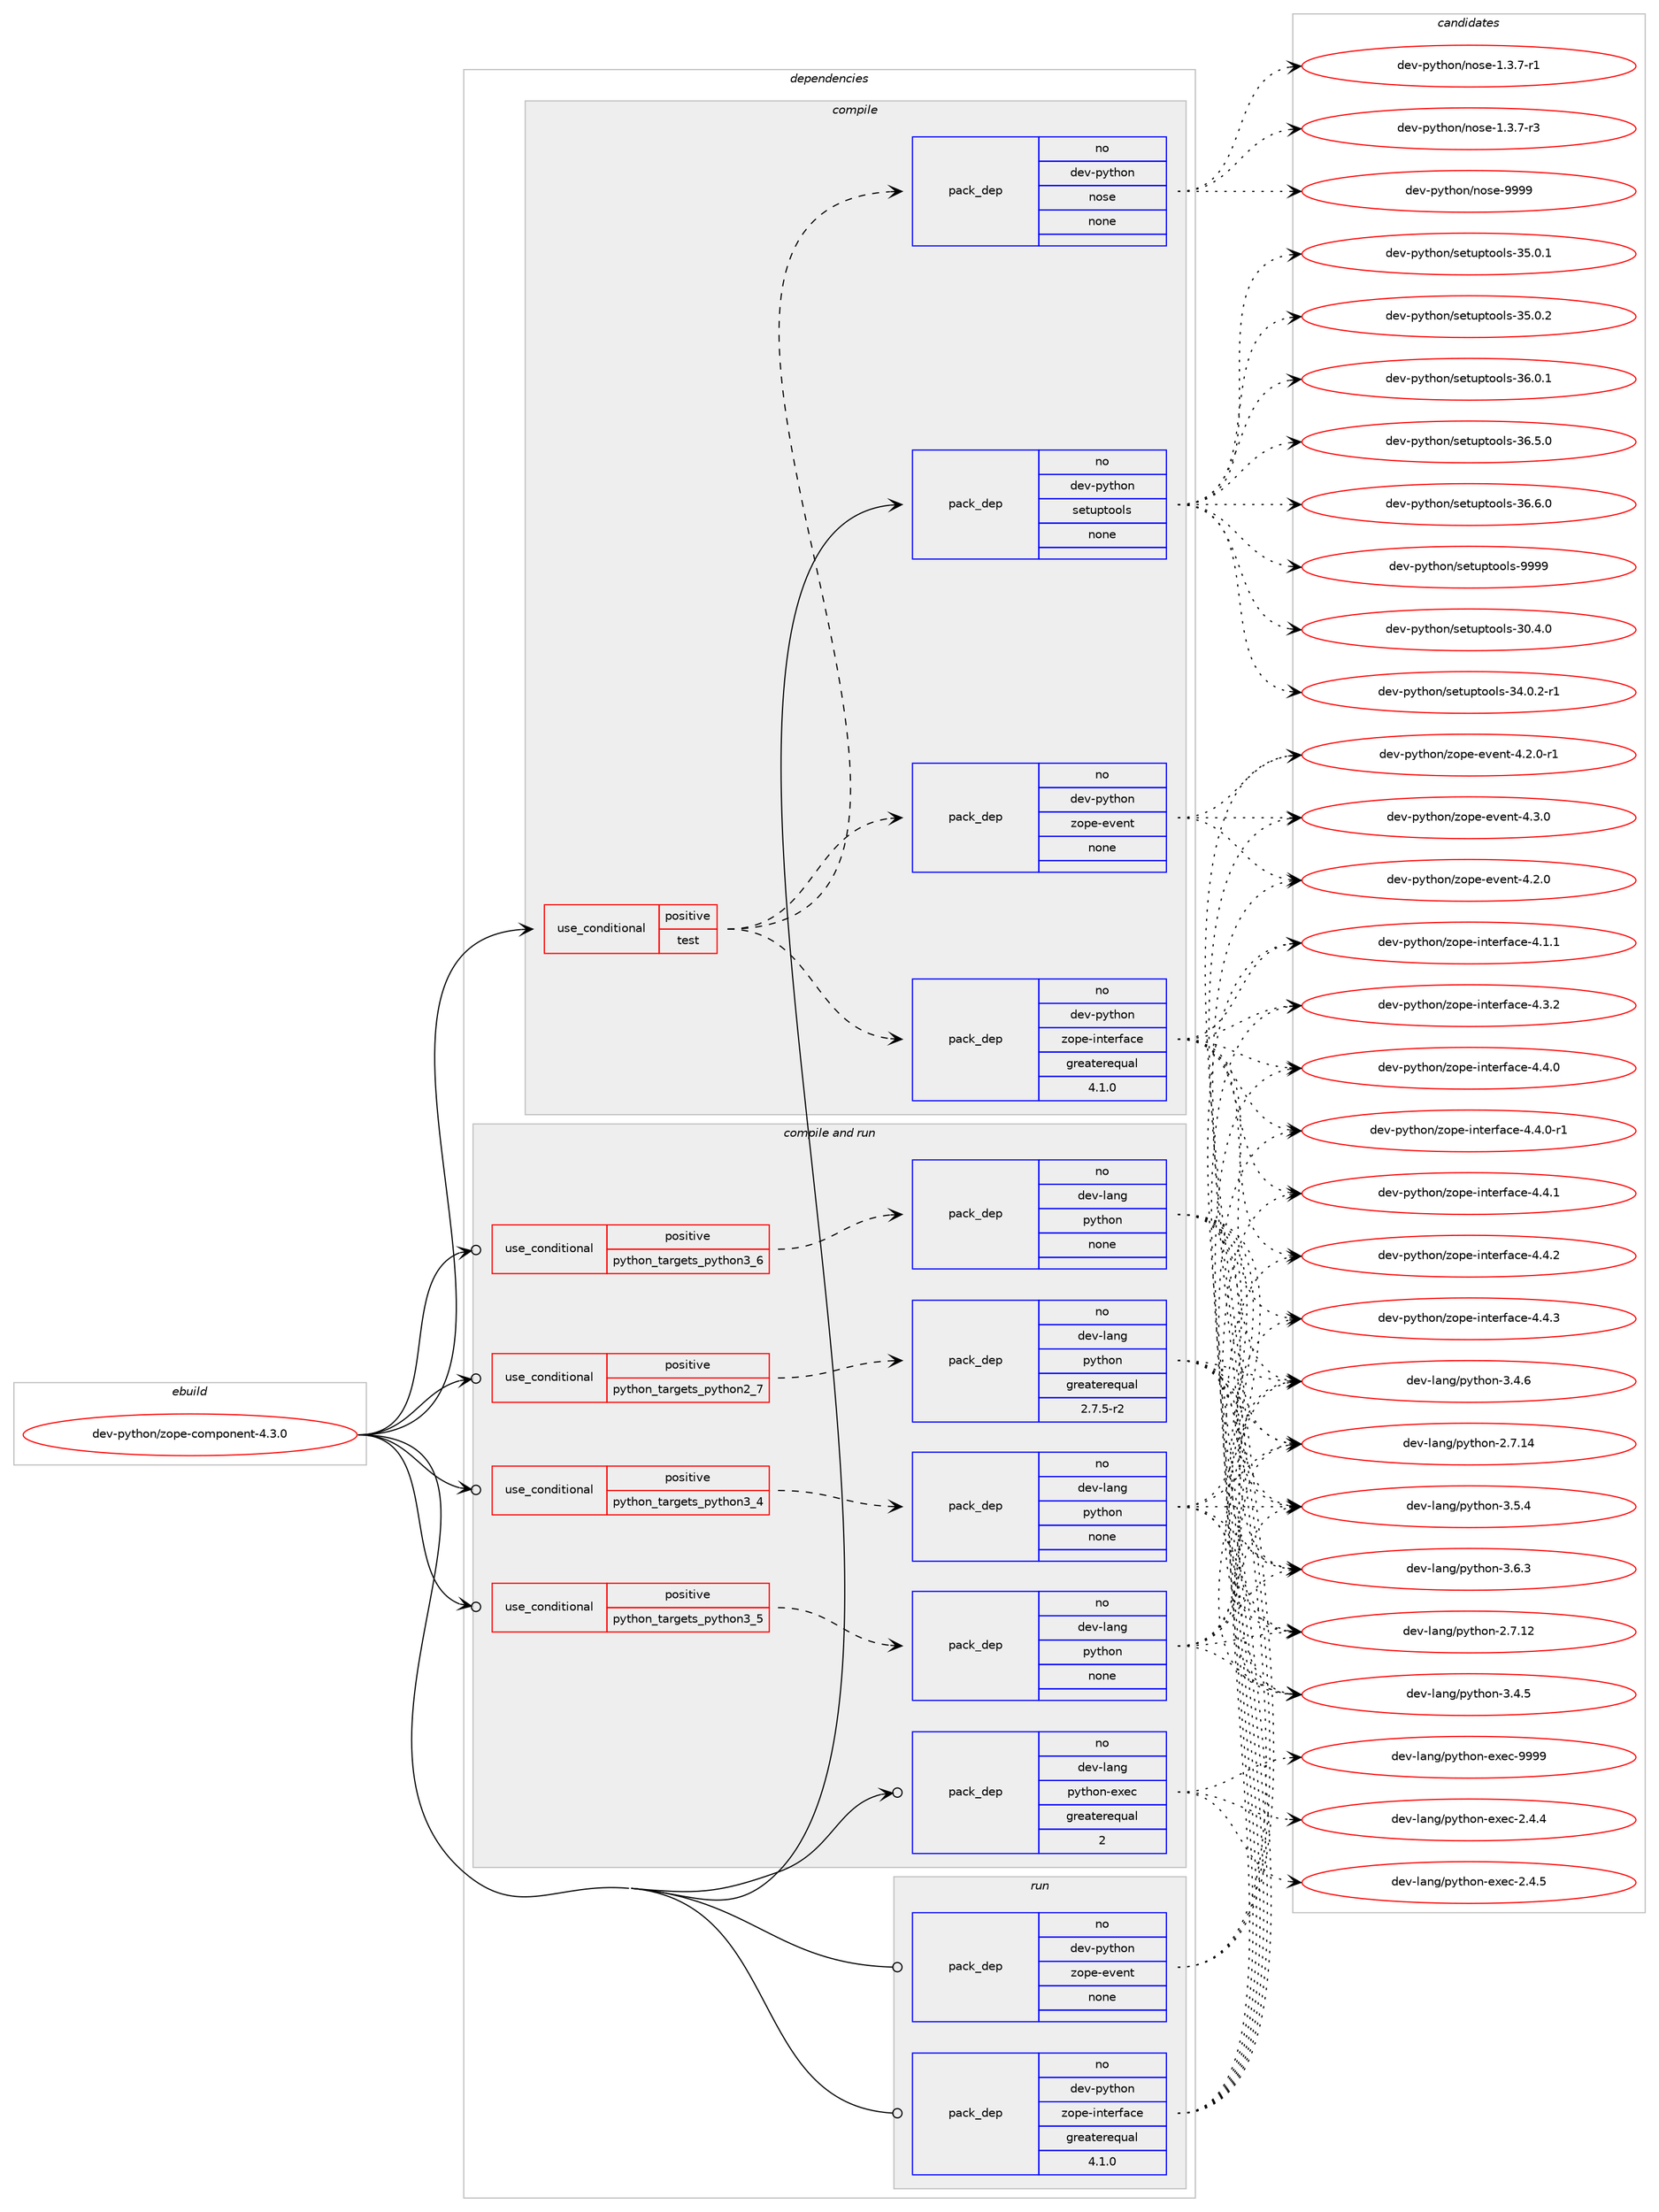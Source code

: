 digraph prolog {

# *************
# Graph options
# *************

newrank=true;
concentrate=true;
compound=true;
graph [rankdir=LR,fontname=Helvetica,fontsize=10,ranksep=1.5];#, ranksep=2.5, nodesep=0.2];
edge  [arrowhead=vee];
node  [fontname=Helvetica,fontsize=10];

# **********
# The ebuild
# **********

subgraph cluster_leftcol {
color=gray;
rank=same;
label=<<i>ebuild</i>>;
id [label="dev-python/zope-component-4.3.0", color=red, width=4, href="../dev-python/zope-component-4.3.0.svg"];
}

# ****************
# The dependencies
# ****************

subgraph cluster_midcol {
color=gray;
label=<<i>dependencies</i>>;
subgraph cluster_compile {
fillcolor="#eeeeee";
style=filled;
label=<<i>compile</i>>;
subgraph cond44095 {
dependency194796 [label=<<TABLE BORDER="0" CELLBORDER="1" CELLSPACING="0" CELLPADDING="4"><TR><TD ROWSPAN="3" CELLPADDING="10">use_conditional</TD></TR><TR><TD>positive</TD></TR><TR><TD>test</TD></TR></TABLE>>, shape=none, color=red];
subgraph pack146736 {
dependency194797 [label=<<TABLE BORDER="0" CELLBORDER="1" CELLSPACING="0" CELLPADDING="4" WIDTH="220"><TR><TD ROWSPAN="6" CELLPADDING="30">pack_dep</TD></TR><TR><TD WIDTH="110">no</TD></TR><TR><TD>dev-python</TD></TR><TR><TD>zope-event</TD></TR><TR><TD>none</TD></TR><TR><TD></TD></TR></TABLE>>, shape=none, color=blue];
}
dependency194796:e -> dependency194797:w [weight=20,style="dashed",arrowhead="vee"];
subgraph pack146737 {
dependency194798 [label=<<TABLE BORDER="0" CELLBORDER="1" CELLSPACING="0" CELLPADDING="4" WIDTH="220"><TR><TD ROWSPAN="6" CELLPADDING="30">pack_dep</TD></TR><TR><TD WIDTH="110">no</TD></TR><TR><TD>dev-python</TD></TR><TR><TD>zope-interface</TD></TR><TR><TD>greaterequal</TD></TR><TR><TD>4.1.0</TD></TR></TABLE>>, shape=none, color=blue];
}
dependency194796:e -> dependency194798:w [weight=20,style="dashed",arrowhead="vee"];
subgraph pack146738 {
dependency194799 [label=<<TABLE BORDER="0" CELLBORDER="1" CELLSPACING="0" CELLPADDING="4" WIDTH="220"><TR><TD ROWSPAN="6" CELLPADDING="30">pack_dep</TD></TR><TR><TD WIDTH="110">no</TD></TR><TR><TD>dev-python</TD></TR><TR><TD>nose</TD></TR><TR><TD>none</TD></TR><TR><TD></TD></TR></TABLE>>, shape=none, color=blue];
}
dependency194796:e -> dependency194799:w [weight=20,style="dashed",arrowhead="vee"];
}
id:e -> dependency194796:w [weight=20,style="solid",arrowhead="vee"];
subgraph pack146739 {
dependency194800 [label=<<TABLE BORDER="0" CELLBORDER="1" CELLSPACING="0" CELLPADDING="4" WIDTH="220"><TR><TD ROWSPAN="6" CELLPADDING="30">pack_dep</TD></TR><TR><TD WIDTH="110">no</TD></TR><TR><TD>dev-python</TD></TR><TR><TD>setuptools</TD></TR><TR><TD>none</TD></TR><TR><TD></TD></TR></TABLE>>, shape=none, color=blue];
}
id:e -> dependency194800:w [weight=20,style="solid",arrowhead="vee"];
}
subgraph cluster_compileandrun {
fillcolor="#eeeeee";
style=filled;
label=<<i>compile and run</i>>;
subgraph cond44096 {
dependency194801 [label=<<TABLE BORDER="0" CELLBORDER="1" CELLSPACING="0" CELLPADDING="4"><TR><TD ROWSPAN="3" CELLPADDING="10">use_conditional</TD></TR><TR><TD>positive</TD></TR><TR><TD>python_targets_python2_7</TD></TR></TABLE>>, shape=none, color=red];
subgraph pack146740 {
dependency194802 [label=<<TABLE BORDER="0" CELLBORDER="1" CELLSPACING="0" CELLPADDING="4" WIDTH="220"><TR><TD ROWSPAN="6" CELLPADDING="30">pack_dep</TD></TR><TR><TD WIDTH="110">no</TD></TR><TR><TD>dev-lang</TD></TR><TR><TD>python</TD></TR><TR><TD>greaterequal</TD></TR><TR><TD>2.7.5-r2</TD></TR></TABLE>>, shape=none, color=blue];
}
dependency194801:e -> dependency194802:w [weight=20,style="dashed",arrowhead="vee"];
}
id:e -> dependency194801:w [weight=20,style="solid",arrowhead="odotvee"];
subgraph cond44097 {
dependency194803 [label=<<TABLE BORDER="0" CELLBORDER="1" CELLSPACING="0" CELLPADDING="4"><TR><TD ROWSPAN="3" CELLPADDING="10">use_conditional</TD></TR><TR><TD>positive</TD></TR><TR><TD>python_targets_python3_4</TD></TR></TABLE>>, shape=none, color=red];
subgraph pack146741 {
dependency194804 [label=<<TABLE BORDER="0" CELLBORDER="1" CELLSPACING="0" CELLPADDING="4" WIDTH="220"><TR><TD ROWSPAN="6" CELLPADDING="30">pack_dep</TD></TR><TR><TD WIDTH="110">no</TD></TR><TR><TD>dev-lang</TD></TR><TR><TD>python</TD></TR><TR><TD>none</TD></TR><TR><TD></TD></TR></TABLE>>, shape=none, color=blue];
}
dependency194803:e -> dependency194804:w [weight=20,style="dashed",arrowhead="vee"];
}
id:e -> dependency194803:w [weight=20,style="solid",arrowhead="odotvee"];
subgraph cond44098 {
dependency194805 [label=<<TABLE BORDER="0" CELLBORDER="1" CELLSPACING="0" CELLPADDING="4"><TR><TD ROWSPAN="3" CELLPADDING="10">use_conditional</TD></TR><TR><TD>positive</TD></TR><TR><TD>python_targets_python3_5</TD></TR></TABLE>>, shape=none, color=red];
subgraph pack146742 {
dependency194806 [label=<<TABLE BORDER="0" CELLBORDER="1" CELLSPACING="0" CELLPADDING="4" WIDTH="220"><TR><TD ROWSPAN="6" CELLPADDING="30">pack_dep</TD></TR><TR><TD WIDTH="110">no</TD></TR><TR><TD>dev-lang</TD></TR><TR><TD>python</TD></TR><TR><TD>none</TD></TR><TR><TD></TD></TR></TABLE>>, shape=none, color=blue];
}
dependency194805:e -> dependency194806:w [weight=20,style="dashed",arrowhead="vee"];
}
id:e -> dependency194805:w [weight=20,style="solid",arrowhead="odotvee"];
subgraph cond44099 {
dependency194807 [label=<<TABLE BORDER="0" CELLBORDER="1" CELLSPACING="0" CELLPADDING="4"><TR><TD ROWSPAN="3" CELLPADDING="10">use_conditional</TD></TR><TR><TD>positive</TD></TR><TR><TD>python_targets_python3_6</TD></TR></TABLE>>, shape=none, color=red];
subgraph pack146743 {
dependency194808 [label=<<TABLE BORDER="0" CELLBORDER="1" CELLSPACING="0" CELLPADDING="4" WIDTH="220"><TR><TD ROWSPAN="6" CELLPADDING="30">pack_dep</TD></TR><TR><TD WIDTH="110">no</TD></TR><TR><TD>dev-lang</TD></TR><TR><TD>python</TD></TR><TR><TD>none</TD></TR><TR><TD></TD></TR></TABLE>>, shape=none, color=blue];
}
dependency194807:e -> dependency194808:w [weight=20,style="dashed",arrowhead="vee"];
}
id:e -> dependency194807:w [weight=20,style="solid",arrowhead="odotvee"];
subgraph pack146744 {
dependency194809 [label=<<TABLE BORDER="0" CELLBORDER="1" CELLSPACING="0" CELLPADDING="4" WIDTH="220"><TR><TD ROWSPAN="6" CELLPADDING="30">pack_dep</TD></TR><TR><TD WIDTH="110">no</TD></TR><TR><TD>dev-lang</TD></TR><TR><TD>python-exec</TD></TR><TR><TD>greaterequal</TD></TR><TR><TD>2</TD></TR></TABLE>>, shape=none, color=blue];
}
id:e -> dependency194809:w [weight=20,style="solid",arrowhead="odotvee"];
}
subgraph cluster_run {
fillcolor="#eeeeee";
style=filled;
label=<<i>run</i>>;
subgraph pack146745 {
dependency194810 [label=<<TABLE BORDER="0" CELLBORDER="1" CELLSPACING="0" CELLPADDING="4" WIDTH="220"><TR><TD ROWSPAN="6" CELLPADDING="30">pack_dep</TD></TR><TR><TD WIDTH="110">no</TD></TR><TR><TD>dev-python</TD></TR><TR><TD>zope-event</TD></TR><TR><TD>none</TD></TR><TR><TD></TD></TR></TABLE>>, shape=none, color=blue];
}
id:e -> dependency194810:w [weight=20,style="solid",arrowhead="odot"];
subgraph pack146746 {
dependency194811 [label=<<TABLE BORDER="0" CELLBORDER="1" CELLSPACING="0" CELLPADDING="4" WIDTH="220"><TR><TD ROWSPAN="6" CELLPADDING="30">pack_dep</TD></TR><TR><TD WIDTH="110">no</TD></TR><TR><TD>dev-python</TD></TR><TR><TD>zope-interface</TD></TR><TR><TD>greaterequal</TD></TR><TR><TD>4.1.0</TD></TR></TABLE>>, shape=none, color=blue];
}
id:e -> dependency194811:w [weight=20,style="solid",arrowhead="odot"];
}
}

# **************
# The candidates
# **************

subgraph cluster_choices {
rank=same;
color=gray;
label=<<i>candidates</i>>;

subgraph choice146736 {
color=black;
nodesep=1;
choice100101118451121211161041111104712211111210145101118101110116455246504648 [label="dev-python/zope-event-4.2.0", color=red, width=4,href="../dev-python/zope-event-4.2.0.svg"];
choice1001011184511212111610411111047122111112101451011181011101164552465046484511449 [label="dev-python/zope-event-4.2.0-r1", color=red, width=4,href="../dev-python/zope-event-4.2.0-r1.svg"];
choice100101118451121211161041111104712211111210145101118101110116455246514648 [label="dev-python/zope-event-4.3.0", color=red, width=4,href="../dev-python/zope-event-4.3.0.svg"];
dependency194797:e -> choice100101118451121211161041111104712211111210145101118101110116455246504648:w [style=dotted,weight="100"];
dependency194797:e -> choice1001011184511212111610411111047122111112101451011181011101164552465046484511449:w [style=dotted,weight="100"];
dependency194797:e -> choice100101118451121211161041111104712211111210145101118101110116455246514648:w [style=dotted,weight="100"];
}
subgraph choice146737 {
color=black;
nodesep=1;
choice1001011184511212111610411111047122111112101451051101161011141029799101455246494649 [label="dev-python/zope-interface-4.1.1", color=red, width=4,href="../dev-python/zope-interface-4.1.1.svg"];
choice1001011184511212111610411111047122111112101451051101161011141029799101455246514650 [label="dev-python/zope-interface-4.3.2", color=red, width=4,href="../dev-python/zope-interface-4.3.2.svg"];
choice1001011184511212111610411111047122111112101451051101161011141029799101455246524648 [label="dev-python/zope-interface-4.4.0", color=red, width=4,href="../dev-python/zope-interface-4.4.0.svg"];
choice10010111845112121116104111110471221111121014510511011610111410297991014552465246484511449 [label="dev-python/zope-interface-4.4.0-r1", color=red, width=4,href="../dev-python/zope-interface-4.4.0-r1.svg"];
choice1001011184511212111610411111047122111112101451051101161011141029799101455246524649 [label="dev-python/zope-interface-4.4.1", color=red, width=4,href="../dev-python/zope-interface-4.4.1.svg"];
choice1001011184511212111610411111047122111112101451051101161011141029799101455246524650 [label="dev-python/zope-interface-4.4.2", color=red, width=4,href="../dev-python/zope-interface-4.4.2.svg"];
choice1001011184511212111610411111047122111112101451051101161011141029799101455246524651 [label="dev-python/zope-interface-4.4.3", color=red, width=4,href="../dev-python/zope-interface-4.4.3.svg"];
dependency194798:e -> choice1001011184511212111610411111047122111112101451051101161011141029799101455246494649:w [style=dotted,weight="100"];
dependency194798:e -> choice1001011184511212111610411111047122111112101451051101161011141029799101455246514650:w [style=dotted,weight="100"];
dependency194798:e -> choice1001011184511212111610411111047122111112101451051101161011141029799101455246524648:w [style=dotted,weight="100"];
dependency194798:e -> choice10010111845112121116104111110471221111121014510511011610111410297991014552465246484511449:w [style=dotted,weight="100"];
dependency194798:e -> choice1001011184511212111610411111047122111112101451051101161011141029799101455246524649:w [style=dotted,weight="100"];
dependency194798:e -> choice1001011184511212111610411111047122111112101451051101161011141029799101455246524650:w [style=dotted,weight="100"];
dependency194798:e -> choice1001011184511212111610411111047122111112101451051101161011141029799101455246524651:w [style=dotted,weight="100"];
}
subgraph choice146738 {
color=black;
nodesep=1;
choice10010111845112121116104111110471101111151014549465146554511449 [label="dev-python/nose-1.3.7-r1", color=red, width=4,href="../dev-python/nose-1.3.7-r1.svg"];
choice10010111845112121116104111110471101111151014549465146554511451 [label="dev-python/nose-1.3.7-r3", color=red, width=4,href="../dev-python/nose-1.3.7-r3.svg"];
choice10010111845112121116104111110471101111151014557575757 [label="dev-python/nose-9999", color=red, width=4,href="../dev-python/nose-9999.svg"];
dependency194799:e -> choice10010111845112121116104111110471101111151014549465146554511449:w [style=dotted,weight="100"];
dependency194799:e -> choice10010111845112121116104111110471101111151014549465146554511451:w [style=dotted,weight="100"];
dependency194799:e -> choice10010111845112121116104111110471101111151014557575757:w [style=dotted,weight="100"];
}
subgraph choice146739 {
color=black;
nodesep=1;
choice100101118451121211161041111104711510111611711211611111110811545514846524648 [label="dev-python/setuptools-30.4.0", color=red, width=4,href="../dev-python/setuptools-30.4.0.svg"];
choice1001011184511212111610411111047115101116117112116111111108115455152464846504511449 [label="dev-python/setuptools-34.0.2-r1", color=red, width=4,href="../dev-python/setuptools-34.0.2-r1.svg"];
choice100101118451121211161041111104711510111611711211611111110811545515346484649 [label="dev-python/setuptools-35.0.1", color=red, width=4,href="../dev-python/setuptools-35.0.1.svg"];
choice100101118451121211161041111104711510111611711211611111110811545515346484650 [label="dev-python/setuptools-35.0.2", color=red, width=4,href="../dev-python/setuptools-35.0.2.svg"];
choice100101118451121211161041111104711510111611711211611111110811545515446484649 [label="dev-python/setuptools-36.0.1", color=red, width=4,href="../dev-python/setuptools-36.0.1.svg"];
choice100101118451121211161041111104711510111611711211611111110811545515446534648 [label="dev-python/setuptools-36.5.0", color=red, width=4,href="../dev-python/setuptools-36.5.0.svg"];
choice100101118451121211161041111104711510111611711211611111110811545515446544648 [label="dev-python/setuptools-36.6.0", color=red, width=4,href="../dev-python/setuptools-36.6.0.svg"];
choice10010111845112121116104111110471151011161171121161111111081154557575757 [label="dev-python/setuptools-9999", color=red, width=4,href="../dev-python/setuptools-9999.svg"];
dependency194800:e -> choice100101118451121211161041111104711510111611711211611111110811545514846524648:w [style=dotted,weight="100"];
dependency194800:e -> choice1001011184511212111610411111047115101116117112116111111108115455152464846504511449:w [style=dotted,weight="100"];
dependency194800:e -> choice100101118451121211161041111104711510111611711211611111110811545515346484649:w [style=dotted,weight="100"];
dependency194800:e -> choice100101118451121211161041111104711510111611711211611111110811545515346484650:w [style=dotted,weight="100"];
dependency194800:e -> choice100101118451121211161041111104711510111611711211611111110811545515446484649:w [style=dotted,weight="100"];
dependency194800:e -> choice100101118451121211161041111104711510111611711211611111110811545515446534648:w [style=dotted,weight="100"];
dependency194800:e -> choice100101118451121211161041111104711510111611711211611111110811545515446544648:w [style=dotted,weight="100"];
dependency194800:e -> choice10010111845112121116104111110471151011161171121161111111081154557575757:w [style=dotted,weight="100"];
}
subgraph choice146740 {
color=black;
nodesep=1;
choice10010111845108971101034711212111610411111045504655464950 [label="dev-lang/python-2.7.12", color=red, width=4,href="../dev-lang/python-2.7.12.svg"];
choice10010111845108971101034711212111610411111045504655464952 [label="dev-lang/python-2.7.14", color=red, width=4,href="../dev-lang/python-2.7.14.svg"];
choice100101118451089711010347112121116104111110455146524653 [label="dev-lang/python-3.4.5", color=red, width=4,href="../dev-lang/python-3.4.5.svg"];
choice100101118451089711010347112121116104111110455146524654 [label="dev-lang/python-3.4.6", color=red, width=4,href="../dev-lang/python-3.4.6.svg"];
choice100101118451089711010347112121116104111110455146534652 [label="dev-lang/python-3.5.4", color=red, width=4,href="../dev-lang/python-3.5.4.svg"];
choice100101118451089711010347112121116104111110455146544651 [label="dev-lang/python-3.6.3", color=red, width=4,href="../dev-lang/python-3.6.3.svg"];
dependency194802:e -> choice10010111845108971101034711212111610411111045504655464950:w [style=dotted,weight="100"];
dependency194802:e -> choice10010111845108971101034711212111610411111045504655464952:w [style=dotted,weight="100"];
dependency194802:e -> choice100101118451089711010347112121116104111110455146524653:w [style=dotted,weight="100"];
dependency194802:e -> choice100101118451089711010347112121116104111110455146524654:w [style=dotted,weight="100"];
dependency194802:e -> choice100101118451089711010347112121116104111110455146534652:w [style=dotted,weight="100"];
dependency194802:e -> choice100101118451089711010347112121116104111110455146544651:w [style=dotted,weight="100"];
}
subgraph choice146741 {
color=black;
nodesep=1;
choice10010111845108971101034711212111610411111045504655464950 [label="dev-lang/python-2.7.12", color=red, width=4,href="../dev-lang/python-2.7.12.svg"];
choice10010111845108971101034711212111610411111045504655464952 [label="dev-lang/python-2.7.14", color=red, width=4,href="../dev-lang/python-2.7.14.svg"];
choice100101118451089711010347112121116104111110455146524653 [label="dev-lang/python-3.4.5", color=red, width=4,href="../dev-lang/python-3.4.5.svg"];
choice100101118451089711010347112121116104111110455146524654 [label="dev-lang/python-3.4.6", color=red, width=4,href="../dev-lang/python-3.4.6.svg"];
choice100101118451089711010347112121116104111110455146534652 [label="dev-lang/python-3.5.4", color=red, width=4,href="../dev-lang/python-3.5.4.svg"];
choice100101118451089711010347112121116104111110455146544651 [label="dev-lang/python-3.6.3", color=red, width=4,href="../dev-lang/python-3.6.3.svg"];
dependency194804:e -> choice10010111845108971101034711212111610411111045504655464950:w [style=dotted,weight="100"];
dependency194804:e -> choice10010111845108971101034711212111610411111045504655464952:w [style=dotted,weight="100"];
dependency194804:e -> choice100101118451089711010347112121116104111110455146524653:w [style=dotted,weight="100"];
dependency194804:e -> choice100101118451089711010347112121116104111110455146524654:w [style=dotted,weight="100"];
dependency194804:e -> choice100101118451089711010347112121116104111110455146534652:w [style=dotted,weight="100"];
dependency194804:e -> choice100101118451089711010347112121116104111110455146544651:w [style=dotted,weight="100"];
}
subgraph choice146742 {
color=black;
nodesep=1;
choice10010111845108971101034711212111610411111045504655464950 [label="dev-lang/python-2.7.12", color=red, width=4,href="../dev-lang/python-2.7.12.svg"];
choice10010111845108971101034711212111610411111045504655464952 [label="dev-lang/python-2.7.14", color=red, width=4,href="../dev-lang/python-2.7.14.svg"];
choice100101118451089711010347112121116104111110455146524653 [label="dev-lang/python-3.4.5", color=red, width=4,href="../dev-lang/python-3.4.5.svg"];
choice100101118451089711010347112121116104111110455146524654 [label="dev-lang/python-3.4.6", color=red, width=4,href="../dev-lang/python-3.4.6.svg"];
choice100101118451089711010347112121116104111110455146534652 [label="dev-lang/python-3.5.4", color=red, width=4,href="../dev-lang/python-3.5.4.svg"];
choice100101118451089711010347112121116104111110455146544651 [label="dev-lang/python-3.6.3", color=red, width=4,href="../dev-lang/python-3.6.3.svg"];
dependency194806:e -> choice10010111845108971101034711212111610411111045504655464950:w [style=dotted,weight="100"];
dependency194806:e -> choice10010111845108971101034711212111610411111045504655464952:w [style=dotted,weight="100"];
dependency194806:e -> choice100101118451089711010347112121116104111110455146524653:w [style=dotted,weight="100"];
dependency194806:e -> choice100101118451089711010347112121116104111110455146524654:w [style=dotted,weight="100"];
dependency194806:e -> choice100101118451089711010347112121116104111110455146534652:w [style=dotted,weight="100"];
dependency194806:e -> choice100101118451089711010347112121116104111110455146544651:w [style=dotted,weight="100"];
}
subgraph choice146743 {
color=black;
nodesep=1;
choice10010111845108971101034711212111610411111045504655464950 [label="dev-lang/python-2.7.12", color=red, width=4,href="../dev-lang/python-2.7.12.svg"];
choice10010111845108971101034711212111610411111045504655464952 [label="dev-lang/python-2.7.14", color=red, width=4,href="../dev-lang/python-2.7.14.svg"];
choice100101118451089711010347112121116104111110455146524653 [label="dev-lang/python-3.4.5", color=red, width=4,href="../dev-lang/python-3.4.5.svg"];
choice100101118451089711010347112121116104111110455146524654 [label="dev-lang/python-3.4.6", color=red, width=4,href="../dev-lang/python-3.4.6.svg"];
choice100101118451089711010347112121116104111110455146534652 [label="dev-lang/python-3.5.4", color=red, width=4,href="../dev-lang/python-3.5.4.svg"];
choice100101118451089711010347112121116104111110455146544651 [label="dev-lang/python-3.6.3", color=red, width=4,href="../dev-lang/python-3.6.3.svg"];
dependency194808:e -> choice10010111845108971101034711212111610411111045504655464950:w [style=dotted,weight="100"];
dependency194808:e -> choice10010111845108971101034711212111610411111045504655464952:w [style=dotted,weight="100"];
dependency194808:e -> choice100101118451089711010347112121116104111110455146524653:w [style=dotted,weight="100"];
dependency194808:e -> choice100101118451089711010347112121116104111110455146524654:w [style=dotted,weight="100"];
dependency194808:e -> choice100101118451089711010347112121116104111110455146534652:w [style=dotted,weight="100"];
dependency194808:e -> choice100101118451089711010347112121116104111110455146544651:w [style=dotted,weight="100"];
}
subgraph choice146744 {
color=black;
nodesep=1;
choice1001011184510897110103471121211161041111104510112010199455046524652 [label="dev-lang/python-exec-2.4.4", color=red, width=4,href="../dev-lang/python-exec-2.4.4.svg"];
choice1001011184510897110103471121211161041111104510112010199455046524653 [label="dev-lang/python-exec-2.4.5", color=red, width=4,href="../dev-lang/python-exec-2.4.5.svg"];
choice10010111845108971101034711212111610411111045101120101994557575757 [label="dev-lang/python-exec-9999", color=red, width=4,href="../dev-lang/python-exec-9999.svg"];
dependency194809:e -> choice1001011184510897110103471121211161041111104510112010199455046524652:w [style=dotted,weight="100"];
dependency194809:e -> choice1001011184510897110103471121211161041111104510112010199455046524653:w [style=dotted,weight="100"];
dependency194809:e -> choice10010111845108971101034711212111610411111045101120101994557575757:w [style=dotted,weight="100"];
}
subgraph choice146745 {
color=black;
nodesep=1;
choice100101118451121211161041111104712211111210145101118101110116455246504648 [label="dev-python/zope-event-4.2.0", color=red, width=4,href="../dev-python/zope-event-4.2.0.svg"];
choice1001011184511212111610411111047122111112101451011181011101164552465046484511449 [label="dev-python/zope-event-4.2.0-r1", color=red, width=4,href="../dev-python/zope-event-4.2.0-r1.svg"];
choice100101118451121211161041111104712211111210145101118101110116455246514648 [label="dev-python/zope-event-4.3.0", color=red, width=4,href="../dev-python/zope-event-4.3.0.svg"];
dependency194810:e -> choice100101118451121211161041111104712211111210145101118101110116455246504648:w [style=dotted,weight="100"];
dependency194810:e -> choice1001011184511212111610411111047122111112101451011181011101164552465046484511449:w [style=dotted,weight="100"];
dependency194810:e -> choice100101118451121211161041111104712211111210145101118101110116455246514648:w [style=dotted,weight="100"];
}
subgraph choice146746 {
color=black;
nodesep=1;
choice1001011184511212111610411111047122111112101451051101161011141029799101455246494649 [label="dev-python/zope-interface-4.1.1", color=red, width=4,href="../dev-python/zope-interface-4.1.1.svg"];
choice1001011184511212111610411111047122111112101451051101161011141029799101455246514650 [label="dev-python/zope-interface-4.3.2", color=red, width=4,href="../dev-python/zope-interface-4.3.2.svg"];
choice1001011184511212111610411111047122111112101451051101161011141029799101455246524648 [label="dev-python/zope-interface-4.4.0", color=red, width=4,href="../dev-python/zope-interface-4.4.0.svg"];
choice10010111845112121116104111110471221111121014510511011610111410297991014552465246484511449 [label="dev-python/zope-interface-4.4.0-r1", color=red, width=4,href="../dev-python/zope-interface-4.4.0-r1.svg"];
choice1001011184511212111610411111047122111112101451051101161011141029799101455246524649 [label="dev-python/zope-interface-4.4.1", color=red, width=4,href="../dev-python/zope-interface-4.4.1.svg"];
choice1001011184511212111610411111047122111112101451051101161011141029799101455246524650 [label="dev-python/zope-interface-4.4.2", color=red, width=4,href="../dev-python/zope-interface-4.4.2.svg"];
choice1001011184511212111610411111047122111112101451051101161011141029799101455246524651 [label="dev-python/zope-interface-4.4.3", color=red, width=4,href="../dev-python/zope-interface-4.4.3.svg"];
dependency194811:e -> choice1001011184511212111610411111047122111112101451051101161011141029799101455246494649:w [style=dotted,weight="100"];
dependency194811:e -> choice1001011184511212111610411111047122111112101451051101161011141029799101455246514650:w [style=dotted,weight="100"];
dependency194811:e -> choice1001011184511212111610411111047122111112101451051101161011141029799101455246524648:w [style=dotted,weight="100"];
dependency194811:e -> choice10010111845112121116104111110471221111121014510511011610111410297991014552465246484511449:w [style=dotted,weight="100"];
dependency194811:e -> choice1001011184511212111610411111047122111112101451051101161011141029799101455246524649:w [style=dotted,weight="100"];
dependency194811:e -> choice1001011184511212111610411111047122111112101451051101161011141029799101455246524650:w [style=dotted,weight="100"];
dependency194811:e -> choice1001011184511212111610411111047122111112101451051101161011141029799101455246524651:w [style=dotted,weight="100"];
}
}

}
